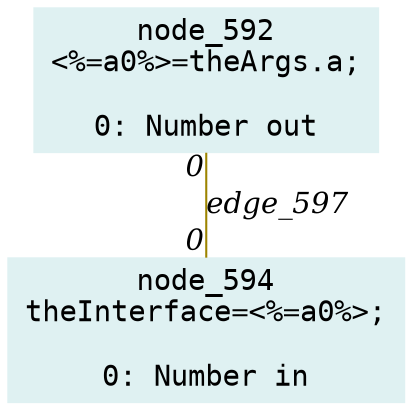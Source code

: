 digraph g{node_592 [shape="box", style="filled", color="#dff1f2", fontname="Courier", label="node_592
<%=a0%>=theArgs.a;

0: Number out" ]
node_594 [shape="box", style="filled", color="#dff1f2", fontname="Courier", label="node_594
theInterface=<%=a0%>;

0: Number in" ]
node_592 -> node_594 [dir=none, arrowHead=none, fontname="Times-Italic", arrowsize=1, color="#9d8400", label="edge_597",  headlabel="0", taillabel="0" ]
}